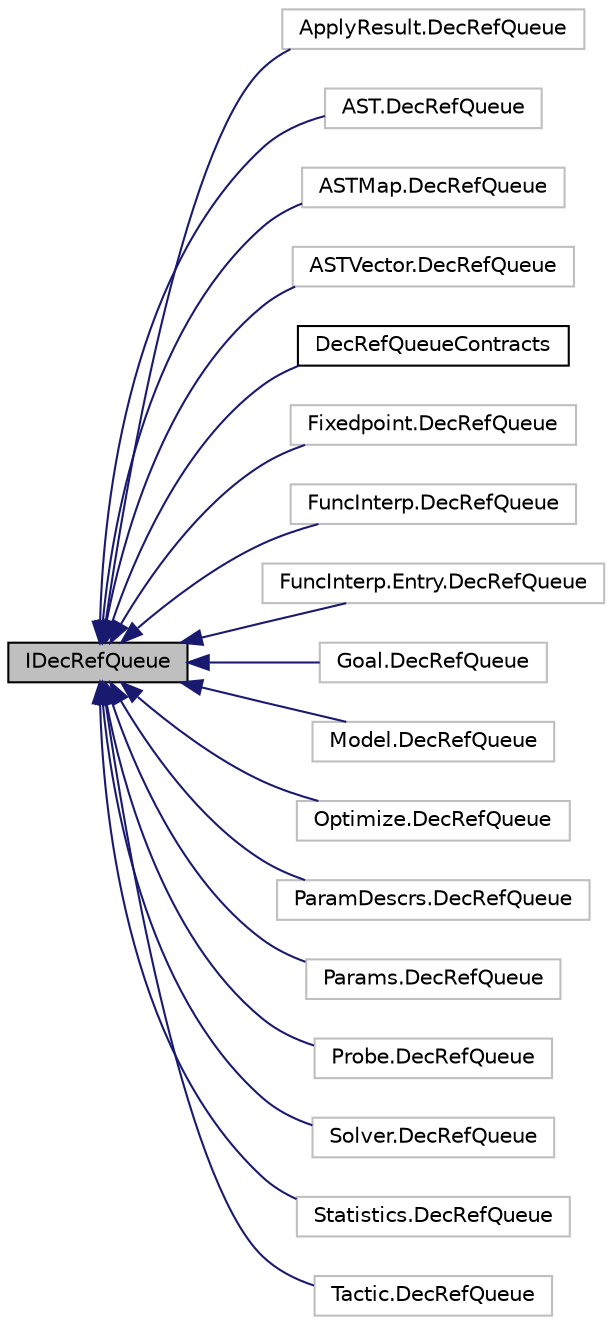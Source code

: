 digraph "IDecRefQueue"
{
  edge [fontname="Helvetica",fontsize="10",labelfontname="Helvetica",labelfontsize="10"];
  node [fontname="Helvetica",fontsize="10",shape=record];
  rankdir="LR";
  Node0 [label="IDecRefQueue",height=0.2,width=0.4,color="black", fillcolor="grey75", style="filled", fontcolor="black"];
  Node0 -> Node1 [dir="back",color="midnightblue",fontsize="10",style="solid",fontname="Helvetica"];
  Node1 [label="ApplyResult.DecRefQueue",height=0.2,width=0.4,color="grey75", fillcolor="white", style="filled"];
  Node0 -> Node2 [dir="back",color="midnightblue",fontsize="10",style="solid",fontname="Helvetica"];
  Node2 [label="AST.DecRefQueue",height=0.2,width=0.4,color="grey75", fillcolor="white", style="filled"];
  Node0 -> Node3 [dir="back",color="midnightblue",fontsize="10",style="solid",fontname="Helvetica"];
  Node3 [label="ASTMap.DecRefQueue",height=0.2,width=0.4,color="grey75", fillcolor="white", style="filled"];
  Node0 -> Node4 [dir="back",color="midnightblue",fontsize="10",style="solid",fontname="Helvetica"];
  Node4 [label="ASTVector.DecRefQueue",height=0.2,width=0.4,color="grey75", fillcolor="white", style="filled"];
  Node0 -> Node5 [dir="back",color="midnightblue",fontsize="10",style="solid",fontname="Helvetica"];
  Node5 [label="DecRefQueueContracts",height=0.2,width=0.4,color="black", fillcolor="white", style="filled",URL="$class_microsoft_1_1_z3_1_1_dec_ref_queue_contracts.html"];
  Node0 -> Node6 [dir="back",color="midnightblue",fontsize="10",style="solid",fontname="Helvetica"];
  Node6 [label="Fixedpoint.DecRefQueue",height=0.2,width=0.4,color="grey75", fillcolor="white", style="filled"];
  Node0 -> Node7 [dir="back",color="midnightblue",fontsize="10",style="solid",fontname="Helvetica"];
  Node7 [label="FuncInterp.DecRefQueue",height=0.2,width=0.4,color="grey75", fillcolor="white", style="filled"];
  Node0 -> Node8 [dir="back",color="midnightblue",fontsize="10",style="solid",fontname="Helvetica"];
  Node8 [label="FuncInterp.Entry.DecRefQueue",height=0.2,width=0.4,color="grey75", fillcolor="white", style="filled"];
  Node0 -> Node9 [dir="back",color="midnightblue",fontsize="10",style="solid",fontname="Helvetica"];
  Node9 [label="Goal.DecRefQueue",height=0.2,width=0.4,color="grey75", fillcolor="white", style="filled"];
  Node0 -> Node10 [dir="back",color="midnightblue",fontsize="10",style="solid",fontname="Helvetica"];
  Node10 [label="Model.DecRefQueue",height=0.2,width=0.4,color="grey75", fillcolor="white", style="filled"];
  Node0 -> Node11 [dir="back",color="midnightblue",fontsize="10",style="solid",fontname="Helvetica"];
  Node11 [label="Optimize.DecRefQueue",height=0.2,width=0.4,color="grey75", fillcolor="white", style="filled"];
  Node0 -> Node12 [dir="back",color="midnightblue",fontsize="10",style="solid",fontname="Helvetica"];
  Node12 [label="ParamDescrs.DecRefQueue",height=0.2,width=0.4,color="grey75", fillcolor="white", style="filled"];
  Node0 -> Node13 [dir="back",color="midnightblue",fontsize="10",style="solid",fontname="Helvetica"];
  Node13 [label="Params.DecRefQueue",height=0.2,width=0.4,color="grey75", fillcolor="white", style="filled"];
  Node0 -> Node14 [dir="back",color="midnightblue",fontsize="10",style="solid",fontname="Helvetica"];
  Node14 [label="Probe.DecRefQueue",height=0.2,width=0.4,color="grey75", fillcolor="white", style="filled"];
  Node0 -> Node15 [dir="back",color="midnightblue",fontsize="10",style="solid",fontname="Helvetica"];
  Node15 [label="Solver.DecRefQueue",height=0.2,width=0.4,color="grey75", fillcolor="white", style="filled"];
  Node0 -> Node16 [dir="back",color="midnightblue",fontsize="10",style="solid",fontname="Helvetica"];
  Node16 [label="Statistics.DecRefQueue",height=0.2,width=0.4,color="grey75", fillcolor="white", style="filled"];
  Node0 -> Node17 [dir="back",color="midnightblue",fontsize="10",style="solid",fontname="Helvetica"];
  Node17 [label="Tactic.DecRefQueue",height=0.2,width=0.4,color="grey75", fillcolor="white", style="filled",tooltip="DecRefQueue "];
}

